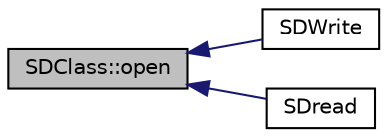 digraph "SDClass::open"
{
  edge [fontname="Helvetica",fontsize="10",labelfontname="Helvetica",labelfontsize="10"];
  node [fontname="Helvetica",fontsize="10",shape=record];
  rankdir="LR";
  Node1 [label="SDClass::open",height=0.2,width=0.4,color="black", fillcolor="grey75", style="filled", fontcolor="black"];
  Node1 -> Node2 [dir="back",color="midnightblue",fontsize="10",style="solid",fontname="Helvetica"];
  Node2 [label="SDWrite",height=0.2,width=0.4,color="black", fillcolor="white", style="filled",URL="$_s_dcard__driver_8h.html#a2286785ccb3c7d17979a7b718b40061a"];
  Node1 -> Node3 [dir="back",color="midnightblue",fontsize="10",style="solid",fontname="Helvetica"];
  Node3 [label="SDread",height=0.2,width=0.4,color="black", fillcolor="white", style="filled",URL="$_s_dcard__driver_8h.html#ae25c95c757003a1f2daacee7dae07105"];
}
